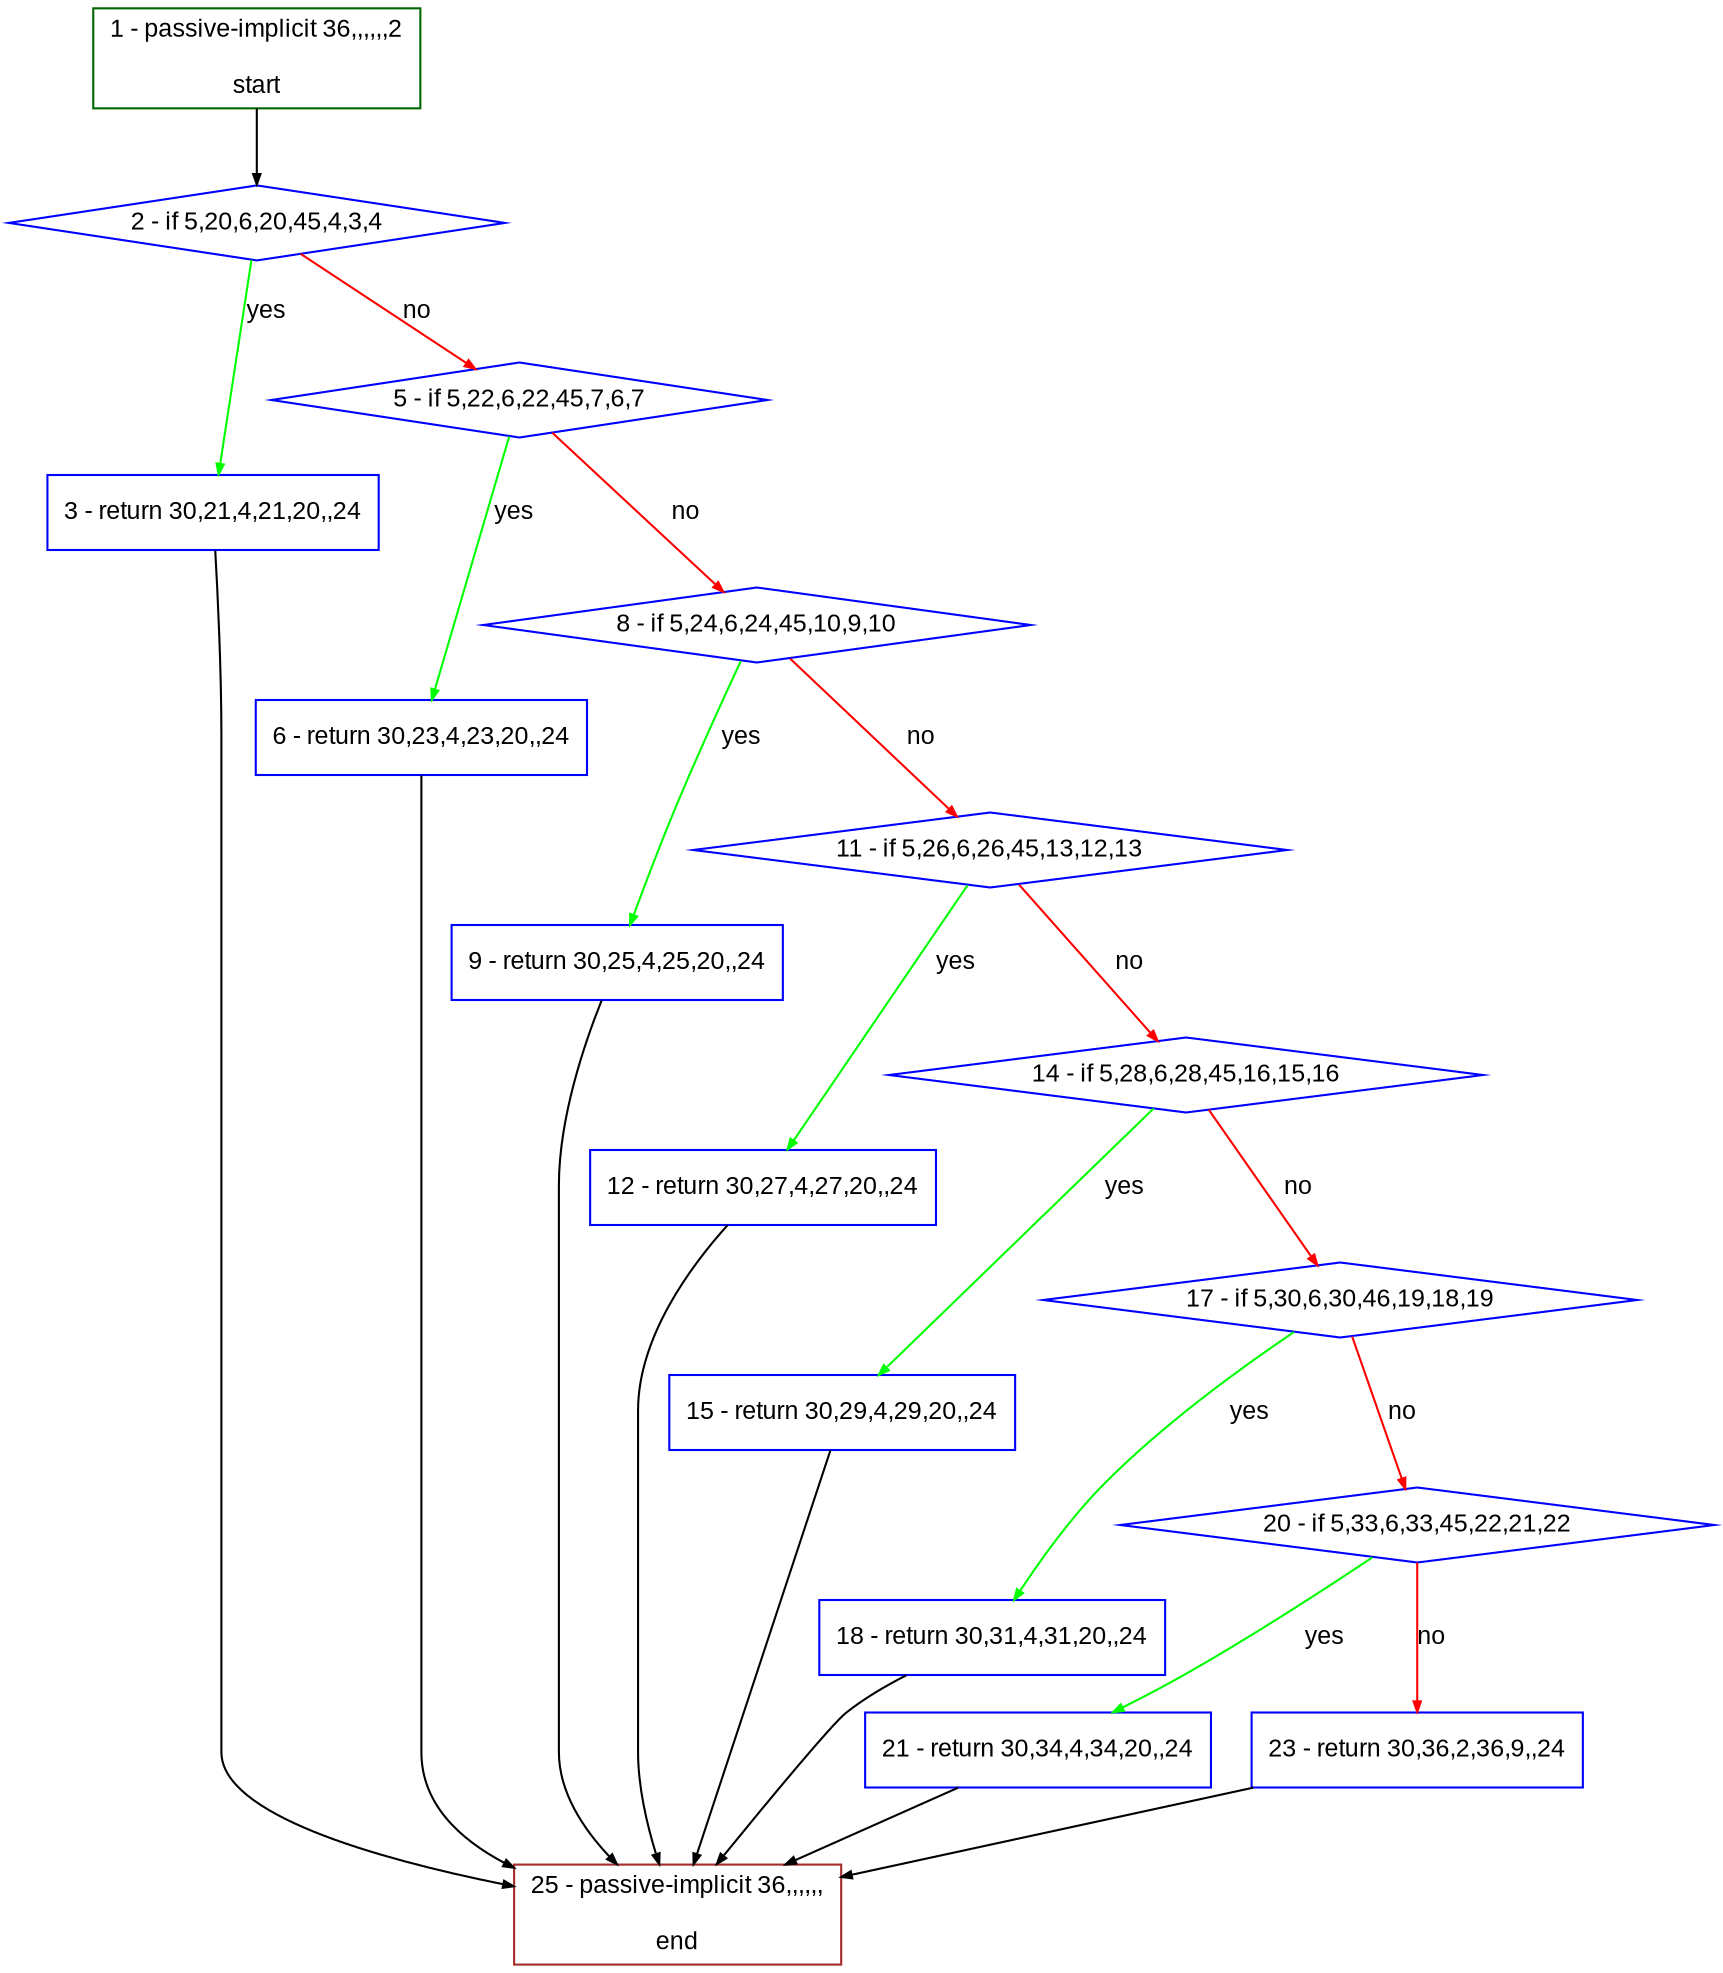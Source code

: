 digraph "" {
  graph [bgcolor="white", fillcolor="#FFFFCC", pack="true", packmode="clust", fontname="Arial", label="", fontsize="12", compound="true", style="rounded,filled"];
  node [node_initialized="no", fillcolor="white", fontname="Arial", label="", color="grey", fontsize="12", fixedsize="false", compound="true", shape="rectangle", style="filled"];
  edge [arrowtail="none", lhead="", fontcolor="black", fontname="Arial", label="", color="black", fontsize="12", arrowhead="normal", arrowsize="0.5", compound="true", ltail="", dir="forward"];
  __N1 [fillcolor="#ffffff", label="2 - if 5,20,6,20,45,4,3,4", color="#0000ff", shape="diamond", style="filled"];
  __N2 [fillcolor="#ffffff", label="1 - passive-implicit 36,,,,,,2\n\nstart", color="#006400", shape="box", style="filled"];
  __N3 [fillcolor="#ffffff", label="3 - return 30,21,4,21,20,,24", color="#0000ff", shape="box", style="filled"];
  __N4 [fillcolor="#ffffff", label="5 - if 5,22,6,22,45,7,6,7", color="#0000ff", shape="diamond", style="filled"];
  __N5 [fillcolor="#ffffff", label="25 - passive-implicit 36,,,,,,\n\nend", color="#a52a2a", shape="box", style="filled"];
  __N6 [fillcolor="#ffffff", label="6 - return 30,23,4,23,20,,24", color="#0000ff", shape="box", style="filled"];
  __N7 [fillcolor="#ffffff", label="8 - if 5,24,6,24,45,10,9,10", color="#0000ff", shape="diamond", style="filled"];
  __N8 [fillcolor="#ffffff", label="9 - return 30,25,4,25,20,,24", color="#0000ff", shape="box", style="filled"];
  __N9 [fillcolor="#ffffff", label="11 - if 5,26,6,26,45,13,12,13", color="#0000ff", shape="diamond", style="filled"];
  __N10 [fillcolor="#ffffff", label="12 - return 30,27,4,27,20,,24", color="#0000ff", shape="box", style="filled"];
  __N11 [fillcolor="#ffffff", label="14 - if 5,28,6,28,45,16,15,16", color="#0000ff", shape="diamond", style="filled"];
  __N12 [fillcolor="#ffffff", label="15 - return 30,29,4,29,20,,24", color="#0000ff", shape="box", style="filled"];
  __N13 [fillcolor="#ffffff", label="17 - if 5,30,6,30,46,19,18,19", color="#0000ff", shape="diamond", style="filled"];
  __N14 [fillcolor="#ffffff", label="18 - return 30,31,4,31,20,,24", color="#0000ff", shape="box", style="filled"];
  __N15 [fillcolor="#ffffff", label="20 - if 5,33,6,33,45,22,21,22", color="#0000ff", shape="diamond", style="filled"];
  __N16 [fillcolor="#ffffff", label="21 - return 30,34,4,34,20,,24", color="#0000ff", shape="box", style="filled"];
  __N17 [fillcolor="#ffffff", label="23 - return 30,36,2,36,9,,24", color="#0000ff", shape="box", style="filled"];
  __N2 -> __N1 [arrowtail="none", color="#000000", label="", arrowhead="normal", dir="forward"];
  __N1 -> __N3 [arrowtail="none", color="#00ff00", label="yes", arrowhead="normal", dir="forward"];
  __N1 -> __N4 [arrowtail="none", color="#ff0000", label="no", arrowhead="normal", dir="forward"];
  __N3 -> __N5 [arrowtail="none", color="#000000", label="", arrowhead="normal", dir="forward"];
  __N4 -> __N6 [arrowtail="none", color="#00ff00", label="yes", arrowhead="normal", dir="forward"];
  __N4 -> __N7 [arrowtail="none", color="#ff0000", label="no", arrowhead="normal", dir="forward"];
  __N6 -> __N5 [arrowtail="none", color="#000000", label="", arrowhead="normal", dir="forward"];
  __N7 -> __N8 [arrowtail="none", color="#00ff00", label="yes", arrowhead="normal", dir="forward"];
  __N7 -> __N9 [arrowtail="none", color="#ff0000", label="no", arrowhead="normal", dir="forward"];
  __N8 -> __N5 [arrowtail="none", color="#000000", label="", arrowhead="normal", dir="forward"];
  __N9 -> __N10 [arrowtail="none", color="#00ff00", label="yes", arrowhead="normal", dir="forward"];
  __N9 -> __N11 [arrowtail="none", color="#ff0000", label="no", arrowhead="normal", dir="forward"];
  __N10 -> __N5 [arrowtail="none", color="#000000", label="", arrowhead="normal", dir="forward"];
  __N11 -> __N12 [arrowtail="none", color="#00ff00", label="yes", arrowhead="normal", dir="forward"];
  __N11 -> __N13 [arrowtail="none", color="#ff0000", label="no", arrowhead="normal", dir="forward"];
  __N12 -> __N5 [arrowtail="none", color="#000000", label="", arrowhead="normal", dir="forward"];
  __N13 -> __N14 [arrowtail="none", color="#00ff00", label="yes", arrowhead="normal", dir="forward"];
  __N13 -> __N15 [arrowtail="none", color="#ff0000", label="no", arrowhead="normal", dir="forward"];
  __N14 -> __N5 [arrowtail="none", color="#000000", label="", arrowhead="normal", dir="forward"];
  __N15 -> __N16 [arrowtail="none", color="#00ff00", label="yes", arrowhead="normal", dir="forward"];
  __N15 -> __N17 [arrowtail="none", color="#ff0000", label="no", arrowhead="normal", dir="forward"];
  __N16 -> __N5 [arrowtail="none", color="#000000", label="", arrowhead="normal", dir="forward"];
  __N17 -> __N5 [arrowtail="none", color="#000000", label="", arrowhead="normal", dir="forward"];
}
